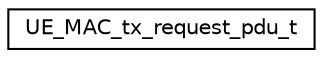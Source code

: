 digraph "Graphical Class Hierarchy"
{
 // LATEX_PDF_SIZE
  edge [fontname="Helvetica",fontsize="10",labelfontname="Helvetica",labelfontsize="10"];
  node [fontname="Helvetica",fontsize="10",shape=record];
  rankdir="LR";
  Node0 [label="UE_MAC_tx_request_pdu_t",height=0.2,width=0.4,color="black", fillcolor="white", style="filled",URL="$structUE__MAC__tx__request__pdu__t.html",tooltip=" "];
}
